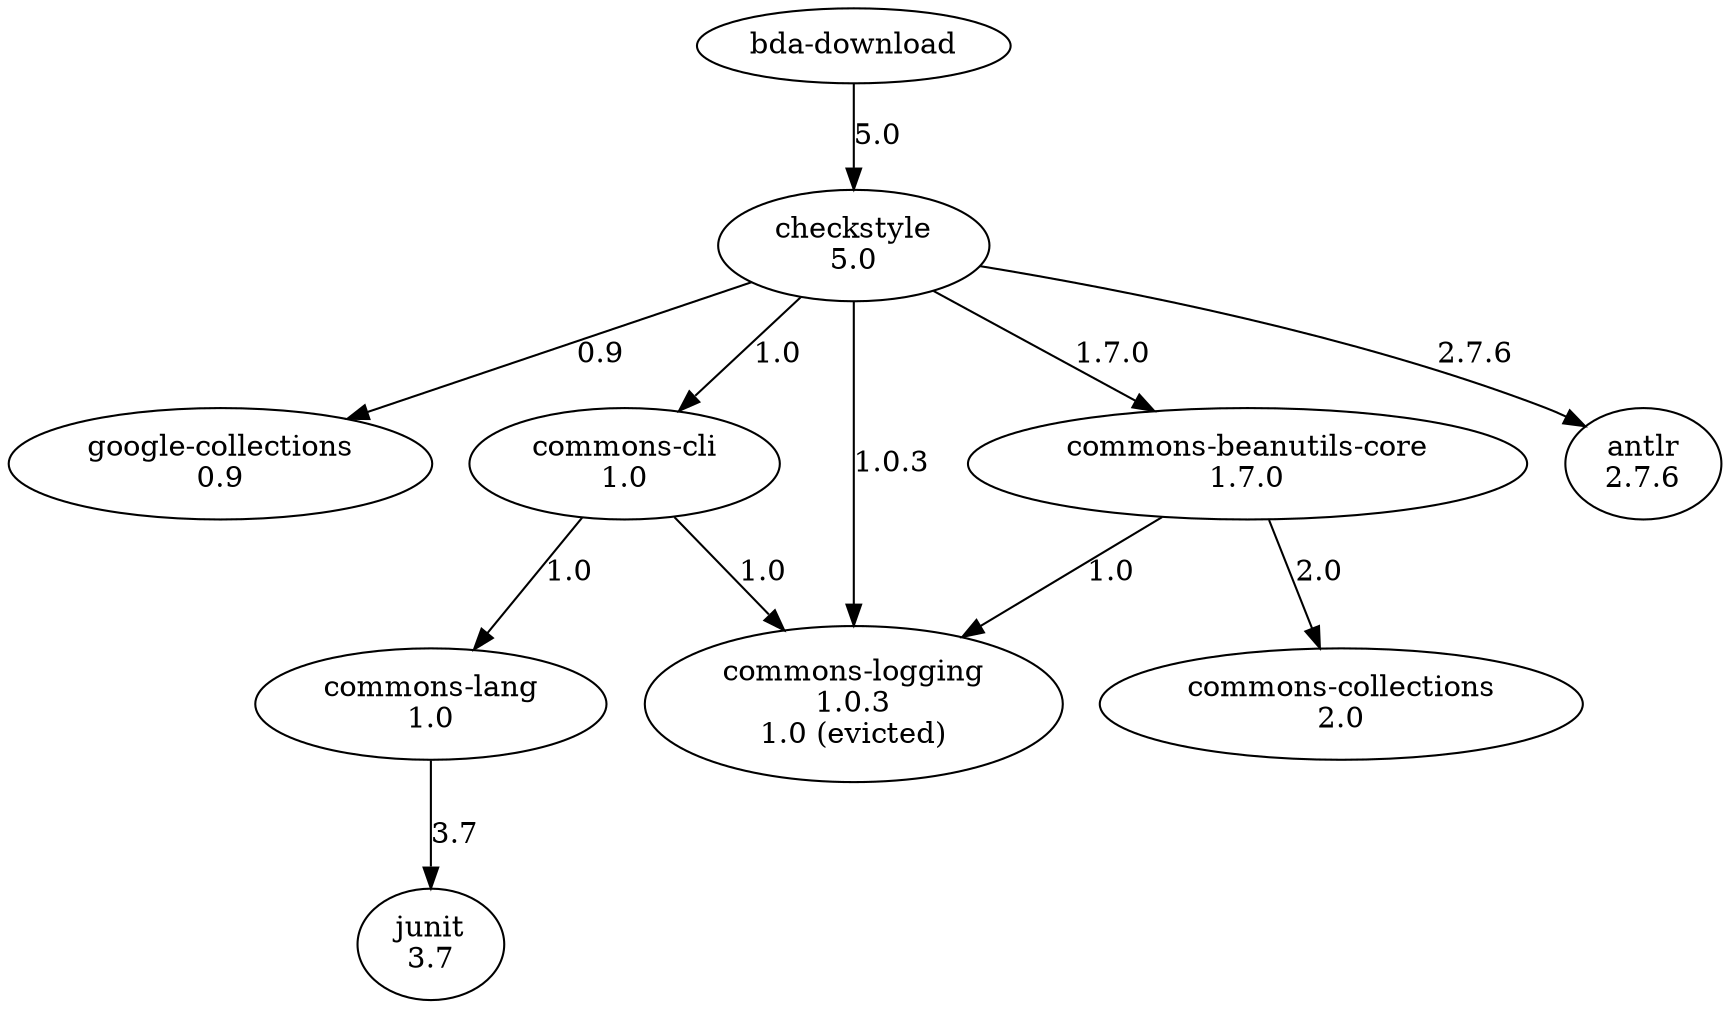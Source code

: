 
/* * directed graph dot input file. * * generated by ivy report */
            digraph G {
   	 "ncicb-bda-download" [label="bda-download"];
     
   	    "checkstyle-checkstyle" [label="checkstyle\n5.0"];

   	    "com.google.collections-google-collections" [label="google-collections\n0.9"];

   	    "commons-logging-commons-logging" [label="commons-logging\n1.0.3\n1.0 (evicted)"];

   	    "commons-cli-commons-cli" [label="commons-cli\n1.0"];

   	    "commons-lang-commons-lang" [label="commons-lang\n1.0"];

   	    "commons-beanutils-commons-beanutils-core" [label="commons-beanutils-core\n1.7.0"];

   	    "junit-junit" [label="junit\n3.7"];

   	    "commons-collections-commons-collections" [label="commons-collections\n2.0"];

   	    "antlr-antlr" [label="antlr\n2.7.6"];
"ncicb-bda-download" -> "checkstyle-checkstyle" [label="5.0"];
"checkstyle-checkstyle" -> "com.google.collections-google-collections" [label="0.9"];
"commons-cli-commons-cli" -> "commons-logging-commons-logging" [label="1.0"];
"checkstyle-checkstyle" -> "commons-logging-commons-logging" [label="1.0.3"];
"commons-beanutils-commons-beanutils-core" -> "commons-logging-commons-logging" [label="1.0"];
"checkstyle-checkstyle" -> "commons-cli-commons-cli" [label="1.0"];
"commons-cli-commons-cli" -> "commons-lang-commons-lang" [label="1.0"];
"checkstyle-checkstyle" -> "commons-beanutils-commons-beanutils-core" [label="1.7.0"];
"commons-lang-commons-lang" -> "junit-junit" [label="3.7"];
"commons-beanutils-commons-beanutils-core" -> "commons-collections-commons-collections" [label="2.0"];
"checkstyle-checkstyle" -> "antlr-antlr" [label="2.7.6"];
}